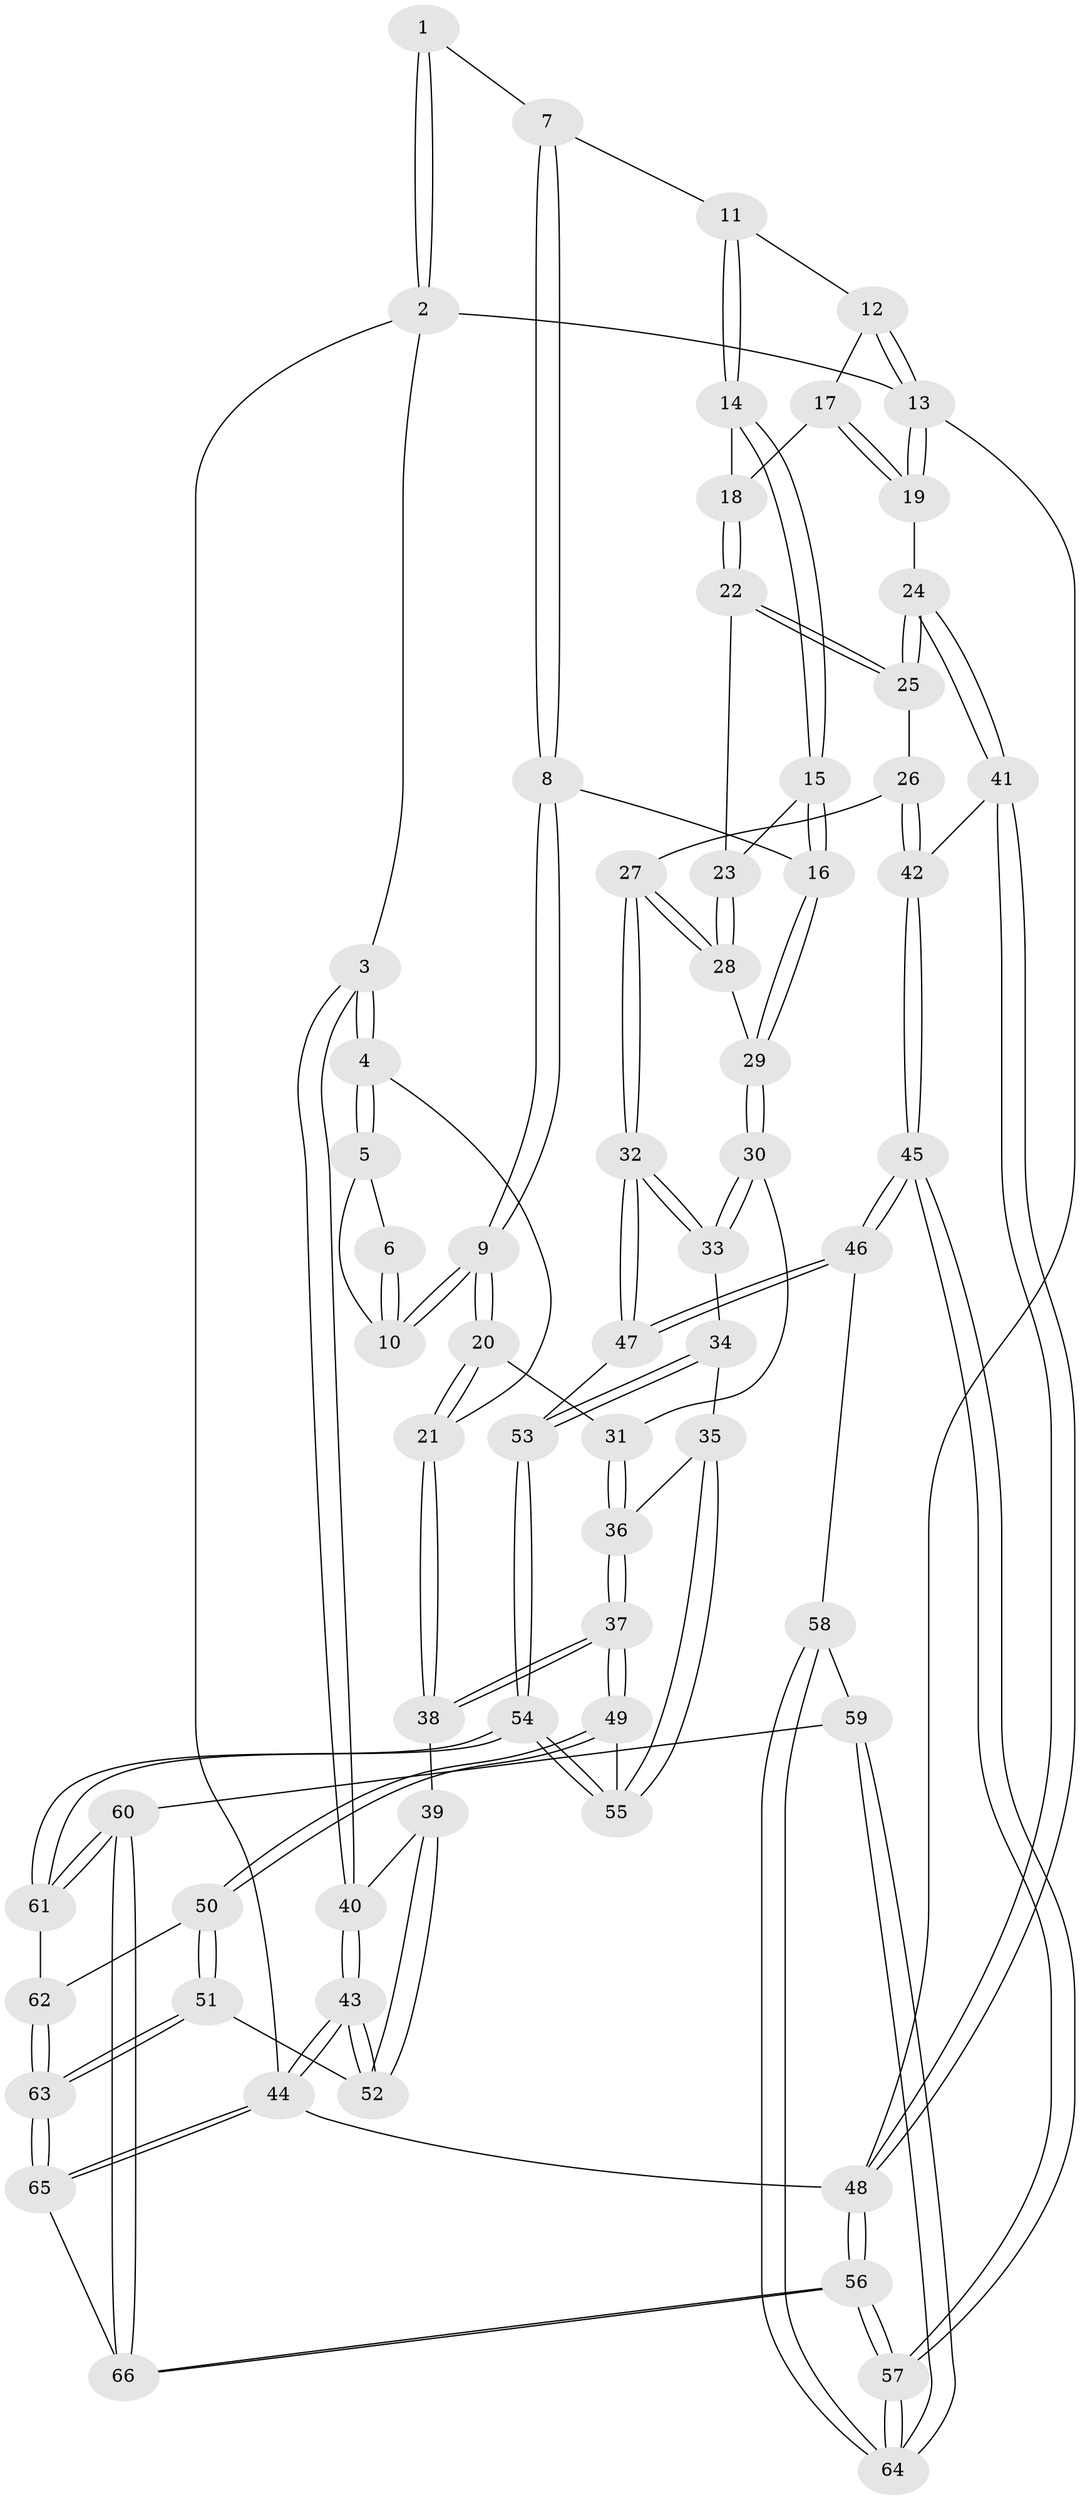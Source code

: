 // coarse degree distribution, {2: 0.02564102564102564, 4: 0.28205128205128205, 5: 0.358974358974359, 7: 0.05128205128205128, 3: 0.10256410256410256, 6: 0.15384615384615385, 8: 0.02564102564102564}
// Generated by graph-tools (version 1.1) at 2025/06/03/04/25 22:06:27]
// undirected, 66 vertices, 162 edges
graph export_dot {
graph [start="1"]
  node [color=gray90,style=filled];
  1 [pos="+0.2689013764809595+0"];
  2 [pos="+0+0"];
  3 [pos="+0+0.03942440033430838"];
  4 [pos="+0+0.0899169692581199"];
  5 [pos="+0.1472243240345185+0.09066507585940288"];
  6 [pos="+0.20447898330787223+0.004930932397922486"];
  7 [pos="+0.3734448733346902+0"];
  8 [pos="+0.3741520738486066+0.0693122943746258"];
  9 [pos="+0.3006052754742849+0.21107188784708314"];
  10 [pos="+0.23134466834359493+0.13942354896537182"];
  11 [pos="+0.6685486727861706+0"];
  12 [pos="+0.7278312157543176+0"];
  13 [pos="+1+0"];
  14 [pos="+0.6392013074859109+0.04796853015323115"];
  15 [pos="+0.6026676477638166+0.16512386803335238"];
  16 [pos="+0.6024450569881385+0.1653627541812258"];
  17 [pos="+0.8551394980343069+0.0756850596483274"];
  18 [pos="+0.8209584400428143+0.14515881546561896"];
  19 [pos="+1+0.15723759496914352"];
  20 [pos="+0.2939782265633974+0.276468601951582"];
  21 [pos="+0.2729262021029069+0.2941724158854963"];
  22 [pos="+0.8117834163378521+0.20311178141939107"];
  23 [pos="+0.8064021592447727+0.2048126666019804"];
  24 [pos="+1+0.3384714025456138"];
  25 [pos="+1+0.35880615588936715"];
  26 [pos="+0.8244286644044949+0.47587502241710383"];
  27 [pos="+0.7755082014753379+0.4898590450746699"];
  28 [pos="+0.7122340904114052+0.33884032529562613"];
  29 [pos="+0.5785535999176185+0.24658826449247384"];
  30 [pos="+0.49257784226321927+0.3193470058765947"];
  31 [pos="+0.4606085316599022+0.3144510235932655"];
  32 [pos="+0.7290580285787142+0.5358020935196579"];
  33 [pos="+0.5220628090063476+0.40326964178557523"];
  34 [pos="+0.4228960621715895+0.586693374482027"];
  35 [pos="+0.3879248361269693+0.5948038613583404"];
  36 [pos="+0.35199333006611117+0.5939043543374717"];
  37 [pos="+0.2883976685133357+0.5963044008924013"];
  38 [pos="+0.19666308280881967+0.4550611506477861"];
  39 [pos="+0+0.4693960986055909"];
  40 [pos="+0+0.44584316317157785"];
  41 [pos="+1+0.4775609307137093"];
  42 [pos="+0.9446345740517278+0.6399674687272843"];
  43 [pos="+0+1"];
  44 [pos="+0+1"];
  45 [pos="+0.9115981063812506+0.8511136945078961"];
  46 [pos="+0.7794417063700942+0.7520131254348117"];
  47 [pos="+0.6996060933729936+0.6194292851025451"];
  48 [pos="+1+1"];
  49 [pos="+0.24406502545308262+0.7250148562469663"];
  50 [pos="+0.23981949763988428+0.7330498308047271"];
  51 [pos="+0.21780669828357993+0.7527380726308253"];
  52 [pos="+0.11861673381418483+0.7850435310805548"];
  53 [pos="+0.6157520852034454+0.644729572523589"];
  54 [pos="+0.5119249307079506+0.8265398120503127"];
  55 [pos="+0.4720225675316278+0.7858158277009518"];
  56 [pos="+1+1"];
  57 [pos="+1+1"];
  58 [pos="+0.6531779528122368+0.8501654589894767"];
  59 [pos="+0.5498783908732551+0.9006999895612687"];
  60 [pos="+0.52548093055561+0.9034518665892083"];
  61 [pos="+0.5114689641375054+0.8720050679201041"];
  62 [pos="+0.36949701947209723+0.8460177387735893"];
  63 [pos="+0.2920074117848446+1"];
  64 [pos="+0.7535699206784927+0.9817659650672576"];
  65 [pos="+0.3021217835214648+1"];
  66 [pos="+0.4440336854734138+1"];
  1 -- 2;
  1 -- 2;
  1 -- 7;
  2 -- 3;
  2 -- 13;
  2 -- 44;
  3 -- 4;
  3 -- 4;
  3 -- 40;
  3 -- 40;
  4 -- 5;
  4 -- 5;
  4 -- 21;
  5 -- 6;
  5 -- 10;
  6 -- 10;
  6 -- 10;
  7 -- 8;
  7 -- 8;
  7 -- 11;
  8 -- 9;
  8 -- 9;
  8 -- 16;
  9 -- 10;
  9 -- 10;
  9 -- 20;
  9 -- 20;
  11 -- 12;
  11 -- 14;
  11 -- 14;
  12 -- 13;
  12 -- 13;
  12 -- 17;
  13 -- 19;
  13 -- 19;
  13 -- 48;
  14 -- 15;
  14 -- 15;
  14 -- 18;
  15 -- 16;
  15 -- 16;
  15 -- 23;
  16 -- 29;
  16 -- 29;
  17 -- 18;
  17 -- 19;
  17 -- 19;
  18 -- 22;
  18 -- 22;
  19 -- 24;
  20 -- 21;
  20 -- 21;
  20 -- 31;
  21 -- 38;
  21 -- 38;
  22 -- 23;
  22 -- 25;
  22 -- 25;
  23 -- 28;
  23 -- 28;
  24 -- 25;
  24 -- 25;
  24 -- 41;
  24 -- 41;
  25 -- 26;
  26 -- 27;
  26 -- 42;
  26 -- 42;
  27 -- 28;
  27 -- 28;
  27 -- 32;
  27 -- 32;
  28 -- 29;
  29 -- 30;
  29 -- 30;
  30 -- 31;
  30 -- 33;
  30 -- 33;
  31 -- 36;
  31 -- 36;
  32 -- 33;
  32 -- 33;
  32 -- 47;
  32 -- 47;
  33 -- 34;
  34 -- 35;
  34 -- 53;
  34 -- 53;
  35 -- 36;
  35 -- 55;
  35 -- 55;
  36 -- 37;
  36 -- 37;
  37 -- 38;
  37 -- 38;
  37 -- 49;
  37 -- 49;
  38 -- 39;
  39 -- 40;
  39 -- 52;
  39 -- 52;
  40 -- 43;
  40 -- 43;
  41 -- 42;
  41 -- 48;
  41 -- 48;
  42 -- 45;
  42 -- 45;
  43 -- 44;
  43 -- 44;
  43 -- 52;
  43 -- 52;
  44 -- 65;
  44 -- 65;
  44 -- 48;
  45 -- 46;
  45 -- 46;
  45 -- 57;
  45 -- 57;
  46 -- 47;
  46 -- 47;
  46 -- 58;
  47 -- 53;
  48 -- 56;
  48 -- 56;
  49 -- 50;
  49 -- 50;
  49 -- 55;
  50 -- 51;
  50 -- 51;
  50 -- 62;
  51 -- 52;
  51 -- 63;
  51 -- 63;
  53 -- 54;
  53 -- 54;
  54 -- 55;
  54 -- 55;
  54 -- 61;
  54 -- 61;
  56 -- 57;
  56 -- 57;
  56 -- 66;
  56 -- 66;
  57 -- 64;
  57 -- 64;
  58 -- 59;
  58 -- 64;
  58 -- 64;
  59 -- 60;
  59 -- 64;
  59 -- 64;
  60 -- 61;
  60 -- 61;
  60 -- 66;
  60 -- 66;
  61 -- 62;
  62 -- 63;
  62 -- 63;
  63 -- 65;
  63 -- 65;
  65 -- 66;
}
